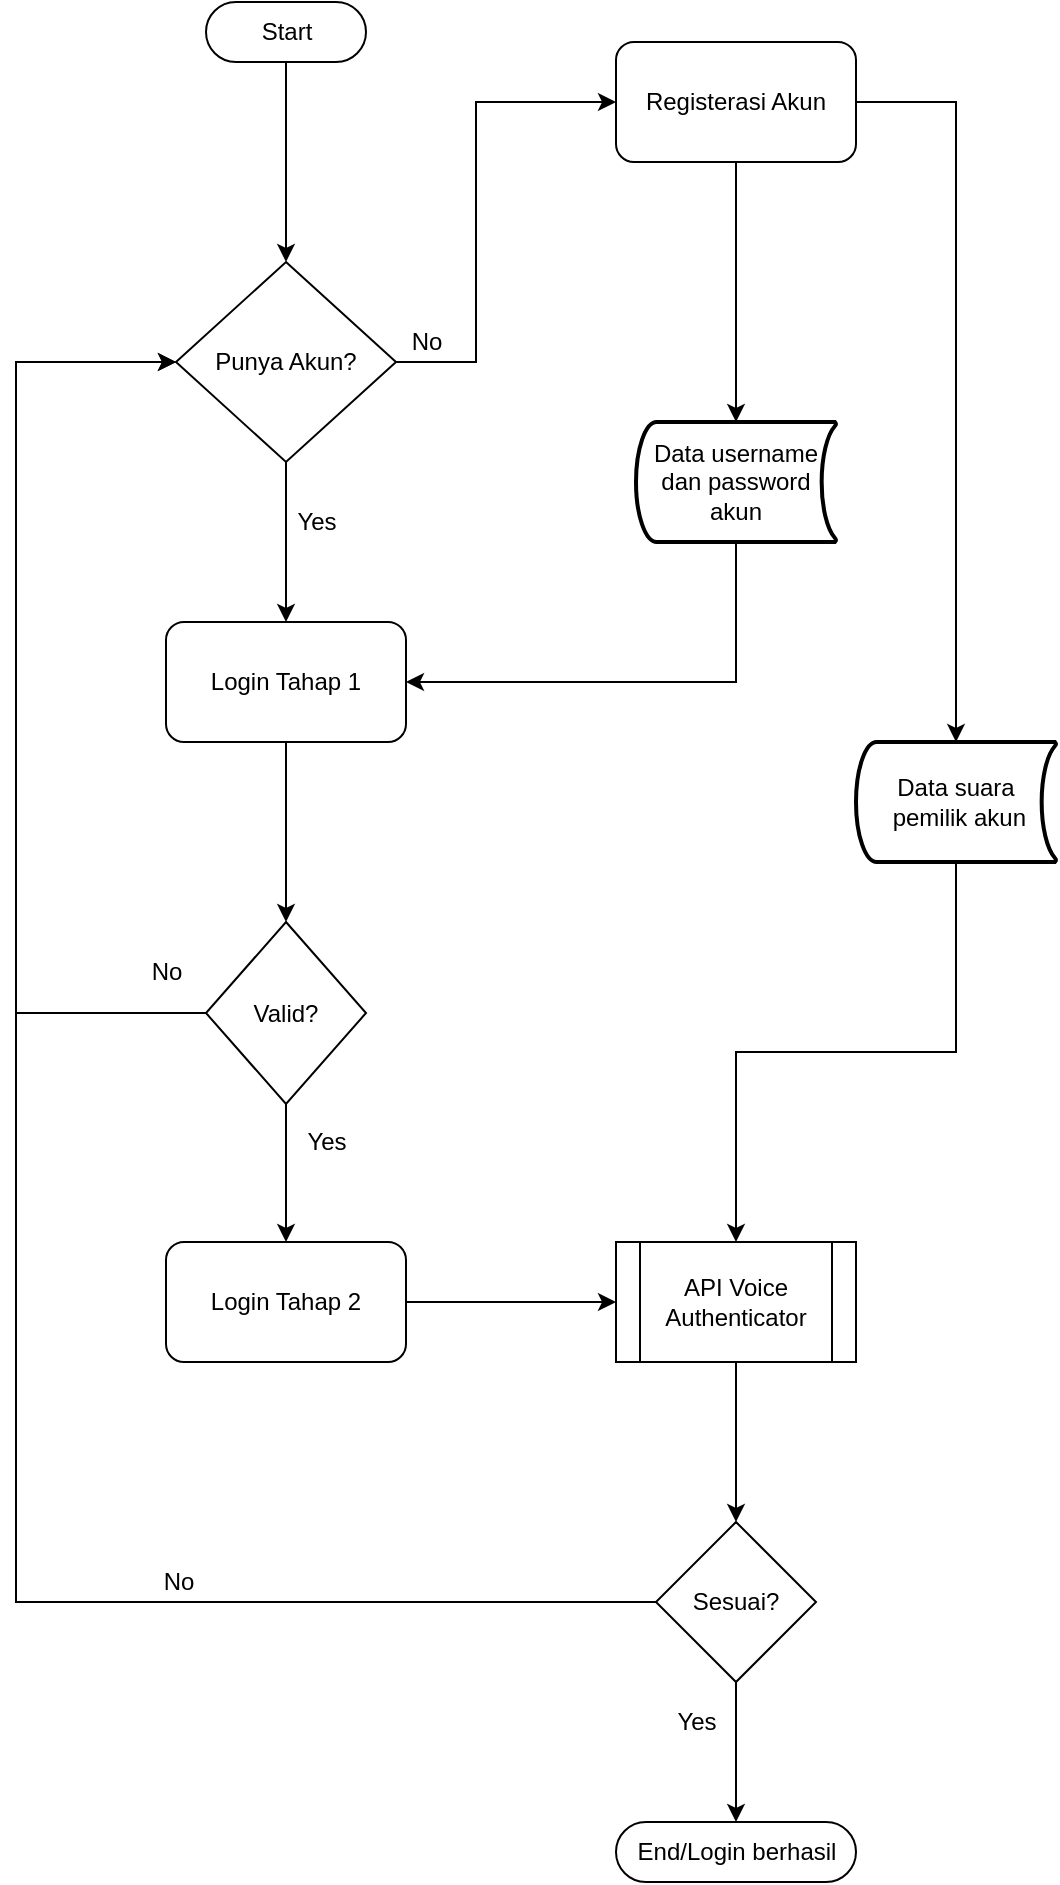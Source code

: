<mxfile version="13.7.5" type="github">
  <diagram id="Ma68vpTk7sBy4XZ9rhYe" name="Page-1">
    <mxGraphModel dx="1422" dy="794" grid="1" gridSize="10" guides="1" tooltips="1" connect="1" arrows="1" fold="1" page="1" pageScale="1" pageWidth="827" pageHeight="1169" math="0" shadow="0">
      <root>
        <mxCell id="0" />
        <mxCell id="1" parent="0" />
        <mxCell id="b9rMEW8vJqsMmyq--6ru-4" style="edgeStyle=orthogonalEdgeStyle;rounded=0;orthogonalLoop=1;jettySize=auto;html=1;entryX=0.5;entryY=0;entryDx=0;entryDy=0;" parent="1" source="b9rMEW8vJqsMmyq--6ru-1" target="b9rMEW8vJqsMmyq--6ru-7" edge="1">
          <mxGeometry relative="1" as="geometry">
            <mxPoint x="190" y="219" as="targetPoint" />
          </mxGeometry>
        </mxCell>
        <mxCell id="b9rMEW8vJqsMmyq--6ru-1" value="Start" style="html=1;dashed=0;whitespace=wrap;shape=mxgraph.dfd.start" parent="1" vertex="1">
          <mxGeometry x="215" y="110" width="80" height="30" as="geometry" />
        </mxCell>
        <mxCell id="b9rMEW8vJqsMmyq--6ru-10" style="edgeStyle=orthogonalEdgeStyle;rounded=0;orthogonalLoop=1;jettySize=auto;html=1;entryX=0;entryY=0.5;entryDx=0;entryDy=0;" parent="1" source="b9rMEW8vJqsMmyq--6ru-7" target="b9rMEW8vJqsMmyq--6ru-9" edge="1">
          <mxGeometry relative="1" as="geometry">
            <Array as="points">
              <mxPoint x="350" y="290" />
              <mxPoint x="350" y="160" />
            </Array>
          </mxGeometry>
        </mxCell>
        <mxCell id="b9rMEW8vJqsMmyq--6ru-12" style="edgeStyle=orthogonalEdgeStyle;rounded=0;orthogonalLoop=1;jettySize=auto;html=1;entryX=0.5;entryY=0;entryDx=0;entryDy=0;" parent="1" source="b9rMEW8vJqsMmyq--6ru-7" target="b9rMEW8vJqsMmyq--6ru-11" edge="1">
          <mxGeometry relative="1" as="geometry" />
        </mxCell>
        <mxCell id="b9rMEW8vJqsMmyq--6ru-7" value="Punya Akun?" style="rhombus;whiteSpace=wrap;html=1;" parent="1" vertex="1">
          <mxGeometry x="200" y="240" width="110" height="100" as="geometry" />
        </mxCell>
        <mxCell id="b9rMEW8vJqsMmyq--6ru-16" style="edgeStyle=orthogonalEdgeStyle;rounded=0;orthogonalLoop=1;jettySize=auto;html=1;entryX=0.5;entryY=0;entryDx=0;entryDy=0;entryPerimeter=0;" parent="1" source="b9rMEW8vJqsMmyq--6ru-9" target="b9rMEW8vJqsMmyq--6ru-15" edge="1">
          <mxGeometry relative="1" as="geometry" />
        </mxCell>
        <mxCell id="XhYgFZuNZCempVCC6TW1-8" style="edgeStyle=orthogonalEdgeStyle;rounded=0;orthogonalLoop=1;jettySize=auto;html=1;entryX=0.5;entryY=0;entryDx=0;entryDy=0;entryPerimeter=0;" parent="1" source="b9rMEW8vJqsMmyq--6ru-9" target="XhYgFZuNZCempVCC6TW1-7" edge="1">
          <mxGeometry relative="1" as="geometry">
            <Array as="points">
              <mxPoint x="590" y="160" />
              <mxPoint x="590" y="480" />
            </Array>
          </mxGeometry>
        </mxCell>
        <mxCell id="b9rMEW8vJqsMmyq--6ru-9" value="Registerasi Akun" style="rounded=1;whiteSpace=wrap;html=1;" parent="1" vertex="1">
          <mxGeometry x="420" y="130" width="120" height="60" as="geometry" />
        </mxCell>
        <mxCell id="XhYgFZuNZCempVCC6TW1-2" style="edgeStyle=orthogonalEdgeStyle;rounded=0;orthogonalLoop=1;jettySize=auto;html=1;entryX=0.5;entryY=0;entryDx=0;entryDy=0;" parent="1" source="b9rMEW8vJqsMmyq--6ru-11" target="XhYgFZuNZCempVCC6TW1-1" edge="1">
          <mxGeometry relative="1" as="geometry" />
        </mxCell>
        <mxCell id="b9rMEW8vJqsMmyq--6ru-11" value="Login Tahap 1" style="rounded=1;whiteSpace=wrap;html=1;" parent="1" vertex="1">
          <mxGeometry x="195" y="420" width="120" height="60" as="geometry" />
        </mxCell>
        <mxCell id="b9rMEW8vJqsMmyq--6ru-18" style="edgeStyle=orthogonalEdgeStyle;rounded=0;orthogonalLoop=1;jettySize=auto;html=1;entryX=1;entryY=0.5;entryDx=0;entryDy=0;exitX=0.5;exitY=1;exitDx=0;exitDy=0;exitPerimeter=0;" parent="1" source="b9rMEW8vJqsMmyq--6ru-15" target="b9rMEW8vJqsMmyq--6ru-11" edge="1">
          <mxGeometry relative="1" as="geometry">
            <Array as="points">
              <mxPoint x="480" y="450" />
            </Array>
          </mxGeometry>
        </mxCell>
        <mxCell id="b9rMEW8vJqsMmyq--6ru-15" value="Data username dan password akun" style="strokeWidth=2;html=1;shape=mxgraph.flowchart.stored_data;whiteSpace=wrap;" parent="1" vertex="1">
          <mxGeometry x="430" y="320" width="100" height="60" as="geometry" />
        </mxCell>
        <mxCell id="XhYgFZuNZCempVCC6TW1-3" style="edgeStyle=orthogonalEdgeStyle;rounded=0;orthogonalLoop=1;jettySize=auto;html=1;entryX=0;entryY=0.5;entryDx=0;entryDy=0;" parent="1" source="XhYgFZuNZCempVCC6TW1-1" target="b9rMEW8vJqsMmyq--6ru-7" edge="1">
          <mxGeometry relative="1" as="geometry">
            <Array as="points">
              <mxPoint x="120" y="616" />
              <mxPoint x="120" y="290" />
            </Array>
          </mxGeometry>
        </mxCell>
        <mxCell id="XhYgFZuNZCempVCC6TW1-4" style="edgeStyle=orthogonalEdgeStyle;rounded=0;orthogonalLoop=1;jettySize=auto;html=1;entryX=0.5;entryY=0;entryDx=0;entryDy=0;" parent="1" source="XhYgFZuNZCempVCC6TW1-1" target="XhYgFZuNZCempVCC6TW1-5" edge="1">
          <mxGeometry relative="1" as="geometry">
            <mxPoint x="700" y="339" as="targetPoint" />
          </mxGeometry>
        </mxCell>
        <mxCell id="XhYgFZuNZCempVCC6TW1-1" value="Valid?" style="rhombus;whiteSpace=wrap;html=1;" parent="1" vertex="1">
          <mxGeometry x="215" y="570" width="80" height="91" as="geometry" />
        </mxCell>
        <mxCell id="XhYgFZuNZCempVCC6TW1-5" value="Login Tahap 2" style="rounded=1;whiteSpace=wrap;html=1;" parent="1" vertex="1">
          <mxGeometry x="195" y="730" width="120" height="60" as="geometry" />
        </mxCell>
        <mxCell id="XhYgFZuNZCempVCC6TW1-18" style="edgeStyle=orthogonalEdgeStyle;rounded=0;orthogonalLoop=1;jettySize=auto;html=1;entryX=0.5;entryY=0;entryDx=0;entryDy=0;" parent="1" source="XhYgFZuNZCempVCC6TW1-7" target="XhYgFZuNZCempVCC6TW1-17" edge="1">
          <mxGeometry relative="1" as="geometry" />
        </mxCell>
        <mxCell id="XhYgFZuNZCempVCC6TW1-7" value="Data suara&lt;br&gt;&amp;nbsp;pemilik akun" style="strokeWidth=2;html=1;shape=mxgraph.flowchart.stored_data;whiteSpace=wrap;" parent="1" vertex="1">
          <mxGeometry x="540" y="480" width="100" height="60" as="geometry" />
        </mxCell>
        <mxCell id="XhYgFZuNZCempVCC6TW1-15" style="edgeStyle=orthogonalEdgeStyle;rounded=0;orthogonalLoop=1;jettySize=auto;html=1;entryX=0.5;entryY=0.5;entryDx=0;entryDy=-15;entryPerimeter=0;" parent="1" source="XhYgFZuNZCempVCC6TW1-12" target="XhYgFZuNZCempVCC6TW1-14" edge="1">
          <mxGeometry relative="1" as="geometry" />
        </mxCell>
        <mxCell id="XhYgFZuNZCempVCC6TW1-16" style="edgeStyle=orthogonalEdgeStyle;rounded=0;orthogonalLoop=1;jettySize=auto;html=1;entryX=0;entryY=0.5;entryDx=0;entryDy=0;" parent="1" source="XhYgFZuNZCempVCC6TW1-12" target="b9rMEW8vJqsMmyq--6ru-7" edge="1">
          <mxGeometry relative="1" as="geometry">
            <Array as="points">
              <mxPoint x="120" y="910" />
              <mxPoint x="120" y="290" />
            </Array>
            <mxPoint x="120" y="400" as="targetPoint" />
          </mxGeometry>
        </mxCell>
        <mxCell id="XhYgFZuNZCempVCC6TW1-12" value="Sesuai?" style="rhombus;whiteSpace=wrap;html=1;" parent="1" vertex="1">
          <mxGeometry x="440" y="870" width="80" height="80" as="geometry" />
        </mxCell>
        <mxCell id="XhYgFZuNZCempVCC6TW1-14" value="End/Login berhasil" style="html=1;dashed=0;whitespace=wrap;shape=mxgraph.dfd.start" parent="1" vertex="1">
          <mxGeometry x="420" y="1020" width="120" height="30" as="geometry" />
        </mxCell>
        <mxCell id="XhYgFZuNZCempVCC6TW1-19" style="edgeStyle=orthogonalEdgeStyle;rounded=0;orthogonalLoop=1;jettySize=auto;html=1;entryX=1;entryY=0.5;entryDx=0;entryDy=0;endArrow=none;endFill=0;startArrow=classic;startFill=1;" parent="1" source="XhYgFZuNZCempVCC6TW1-17" target="XhYgFZuNZCempVCC6TW1-5" edge="1">
          <mxGeometry relative="1" as="geometry" />
        </mxCell>
        <mxCell id="1EEkoVw5SmF_CrM-W1wT-2" style="edgeStyle=orthogonalEdgeStyle;rounded=0;orthogonalLoop=1;jettySize=auto;html=1;entryX=0.5;entryY=0;entryDx=0;entryDy=0;startArrow=none;startFill=0;endArrow=classic;endFill=1;" edge="1" parent="1" source="XhYgFZuNZCempVCC6TW1-17" target="XhYgFZuNZCempVCC6TW1-12">
          <mxGeometry relative="1" as="geometry" />
        </mxCell>
        <mxCell id="XhYgFZuNZCempVCC6TW1-17" value="API Voice Authenticator" style="shape=process;whiteSpace=wrap;html=1;backgroundOutline=1;" parent="1" vertex="1">
          <mxGeometry x="420" y="730" width="120" height="60" as="geometry" />
        </mxCell>
        <mxCell id="Huy3whPcldK3oJV2NO3x-2" value="Yes" style="text;html=1;align=center;verticalAlign=middle;resizable=0;points=[];autosize=1;" parent="1" vertex="1">
          <mxGeometry x="255" y="670" width="40" height="20" as="geometry" />
        </mxCell>
        <mxCell id="Huy3whPcldK3oJV2NO3x-3" value="No" style="text;html=1;align=center;verticalAlign=middle;resizable=0;points=[];autosize=1;" parent="1" vertex="1">
          <mxGeometry x="310" y="270" width="30" height="20" as="geometry" />
        </mxCell>
        <mxCell id="Huy3whPcldK3oJV2NO3x-4" value="Yes" style="text;html=1;align=center;verticalAlign=middle;resizable=0;points=[];autosize=1;" parent="1" vertex="1">
          <mxGeometry x="250" y="360" width="40" height="20" as="geometry" />
        </mxCell>
        <mxCell id="Huy3whPcldK3oJV2NO3x-5" value="No" style="text;html=1;align=center;verticalAlign=middle;resizable=0;points=[];autosize=1;" parent="1" vertex="1">
          <mxGeometry x="180" y="585" width="30" height="20" as="geometry" />
        </mxCell>
        <mxCell id="Huy3whPcldK3oJV2NO3x-6" value="Yes" style="text;html=1;align=center;verticalAlign=middle;resizable=0;points=[];autosize=1;" parent="1" vertex="1">
          <mxGeometry x="440" y="960" width="40" height="20" as="geometry" />
        </mxCell>
        <mxCell id="Huy3whPcldK3oJV2NO3x-7" value="No" style="text;html=1;align=center;verticalAlign=middle;resizable=0;points=[];autosize=1;" parent="1" vertex="1">
          <mxGeometry x="186" y="890" width="30" height="20" as="geometry" />
        </mxCell>
      </root>
    </mxGraphModel>
  </diagram>
</mxfile>
